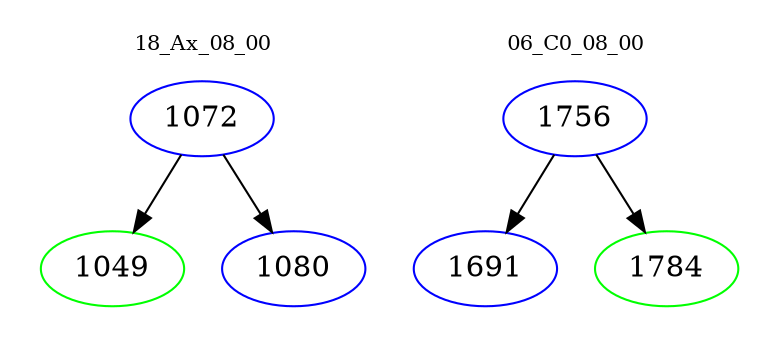 digraph{
subgraph cluster_0 {
color = white
label = "18_Ax_08_00";
fontsize=10;
T0_1072 [label="1072", color="blue"]
T0_1072 -> T0_1049 [color="black"]
T0_1049 [label="1049", color="green"]
T0_1072 -> T0_1080 [color="black"]
T0_1080 [label="1080", color="blue"]
}
subgraph cluster_1 {
color = white
label = "06_C0_08_00";
fontsize=10;
T1_1756 [label="1756", color="blue"]
T1_1756 -> T1_1691 [color="black"]
T1_1691 [label="1691", color="blue"]
T1_1756 -> T1_1784 [color="black"]
T1_1784 [label="1784", color="green"]
}
}
